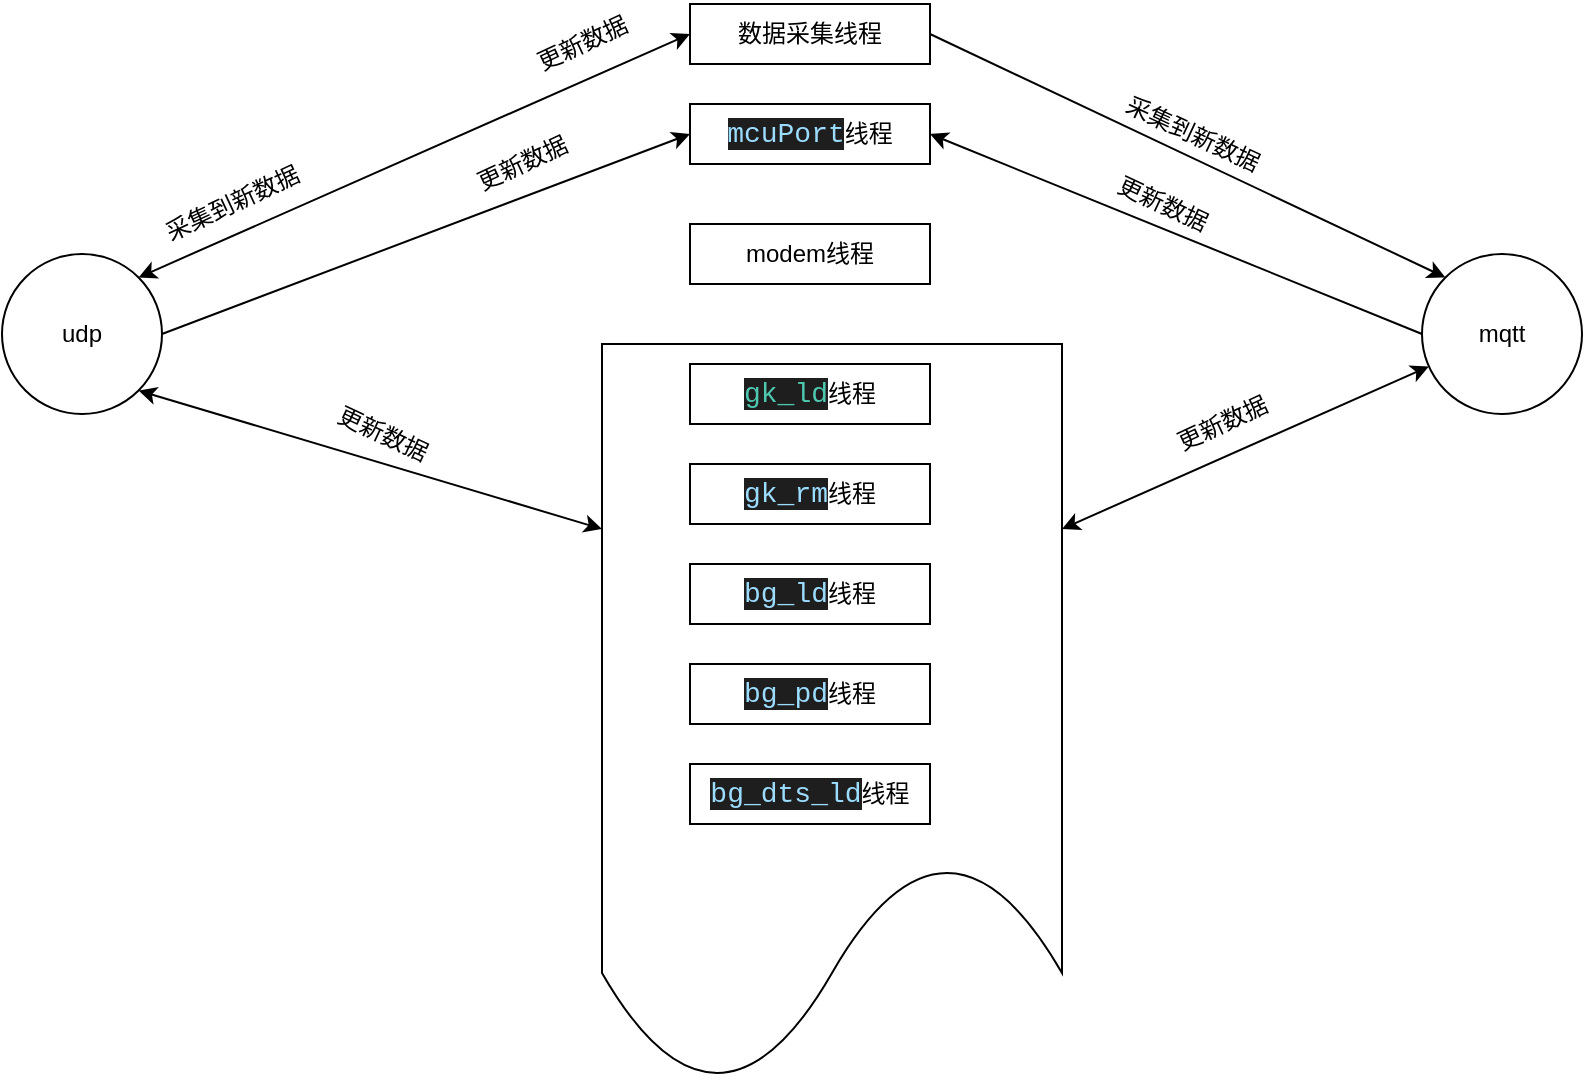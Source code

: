 <mxfile version="14.4.3" type="github" pages="2">
  <diagram id="1zsFQsm4A9rAdIcauHA-" name="Page-1">
    <mxGraphModel dx="1422" dy="762" grid="1" gridSize="10" guides="1" tooltips="1" connect="1" arrows="1" fold="1" page="1" pageScale="1" pageWidth="827" pageHeight="1169" math="0" shadow="0">
      <root>
        <mxCell id="0" />
        <mxCell id="1" parent="0" />
        <mxCell id="V8YfvDira0inXK6Etehh-1" value="数据采集线程" style="rounded=0;whiteSpace=wrap;html=1;" vertex="1" parent="1">
          <mxGeometry x="354" y="45" width="120" height="30" as="geometry" />
        </mxCell>
        <mxCell id="V8YfvDira0inXK6Etehh-2" value="modem线程" style="rounded=0;whiteSpace=wrap;html=1;" vertex="1" parent="1">
          <mxGeometry x="354" y="155" width="120" height="30" as="geometry" />
        </mxCell>
        <mxCell id="V8YfvDira0inXK6Etehh-8" value="&lt;span style=&quot;color: rgb(156 , 220 , 254) ; background-color: rgb(30 , 30 , 30) ; font-family: &amp;#34;consolas&amp;#34; , &amp;#34;courier new&amp;#34; , monospace ; font-size: 14px&quot;&gt;mcuPort&lt;/span&gt;线程" style="rounded=0;whiteSpace=wrap;html=1;" vertex="1" parent="1">
          <mxGeometry x="354" y="95" width="120" height="30" as="geometry" />
        </mxCell>
        <mxCell id="7fIJ4kaBKfZPs4WdM4Qw-12" value="采集到新数据" style="text;html=1;align=center;verticalAlign=middle;resizable=0;points=[];autosize=1;rotation=-25;" vertex="1" parent="1">
          <mxGeometry x="80" y="135" width="90" height="20" as="geometry" />
        </mxCell>
        <mxCell id="7fIJ4kaBKfZPs4WdM4Qw-13" value="更新数据" style="text;html=1;align=center;verticalAlign=middle;resizable=0;points=[];autosize=1;rotation=-25;" vertex="1" parent="1">
          <mxGeometry x="270" y="55" width="60" height="20" as="geometry" />
        </mxCell>
        <mxCell id="7fIJ4kaBKfZPs4WdM4Qw-14" value="&lt;span&gt;udp&lt;/span&gt;" style="ellipse;whiteSpace=wrap;html=1;aspect=fixed;" vertex="1" parent="1">
          <mxGeometry x="10" y="170" width="80" height="80" as="geometry" />
        </mxCell>
        <mxCell id="7fIJ4kaBKfZPs4WdM4Qw-15" value="mqtt" style="ellipse;whiteSpace=wrap;html=1;aspect=fixed;" vertex="1" parent="1">
          <mxGeometry x="720" y="170" width="80" height="80" as="geometry" />
        </mxCell>
        <mxCell id="7fIJ4kaBKfZPs4WdM4Qw-16" value="" style="endArrow=classic;startArrow=classic;html=1;entryX=0;entryY=0.5;entryDx=0;entryDy=0;exitX=1;exitY=0;exitDx=0;exitDy=0;" edge="1" parent="1" source="7fIJ4kaBKfZPs4WdM4Qw-14" target="V8YfvDira0inXK6Etehh-1">
          <mxGeometry width="50" height="50" relative="1" as="geometry">
            <mxPoint x="240" y="165" as="sourcePoint" />
            <mxPoint x="290" y="115" as="targetPoint" />
          </mxGeometry>
        </mxCell>
        <mxCell id="7fIJ4kaBKfZPs4WdM4Qw-17" value="" style="endArrow=none;startArrow=classic;html=1;entryX=1;entryY=0.5;entryDx=0;entryDy=0;exitX=0;exitY=0;exitDx=0;exitDy=0;endFill=0;" edge="1" parent="1" source="7fIJ4kaBKfZPs4WdM4Qw-15" target="V8YfvDira0inXK6Etehh-1">
          <mxGeometry width="50" height="50" relative="1" as="geometry">
            <mxPoint x="570" y="185" as="sourcePoint" />
            <mxPoint x="620" y="135" as="targetPoint" />
          </mxGeometry>
        </mxCell>
        <mxCell id="7fIJ4kaBKfZPs4WdM4Qw-18" value="采集到新数据" style="text;html=1;align=center;verticalAlign=middle;resizable=0;points=[];autosize=1;rotation=25;" vertex="1" parent="1">
          <mxGeometry x="560" y="100" width="90" height="20" as="geometry" />
        </mxCell>
        <mxCell id="7fIJ4kaBKfZPs4WdM4Qw-20" value="" style="endArrow=classic;startArrow=none;html=1;entryX=0;entryY=0.5;entryDx=0;entryDy=0;exitX=1;exitY=0.5;exitDx=0;exitDy=0;startFill=0;" edge="1" parent="1" source="7fIJ4kaBKfZPs4WdM4Qw-14" target="V8YfvDira0inXK6Etehh-8">
          <mxGeometry width="50" height="50" relative="1" as="geometry">
            <mxPoint x="250" y="245" as="sourcePoint" />
            <mxPoint x="300" y="195" as="targetPoint" />
          </mxGeometry>
        </mxCell>
        <mxCell id="7fIJ4kaBKfZPs4WdM4Qw-21" value="更新数据" style="text;html=1;align=center;verticalAlign=middle;resizable=0;points=[];autosize=1;rotation=-25;" vertex="1" parent="1">
          <mxGeometry x="240" y="115" width="60" height="20" as="geometry" />
        </mxCell>
        <mxCell id="7fIJ4kaBKfZPs4WdM4Qw-22" value="" style="endArrow=classic;html=1;entryX=1;entryY=0.5;entryDx=0;entryDy=0;exitX=0;exitY=0.5;exitDx=0;exitDy=0;" edge="1" parent="1" source="7fIJ4kaBKfZPs4WdM4Qw-15" target="V8YfvDira0inXK6Etehh-8">
          <mxGeometry width="50" height="50" relative="1" as="geometry">
            <mxPoint x="580" y="265" as="sourcePoint" />
            <mxPoint x="630" y="215" as="targetPoint" />
          </mxGeometry>
        </mxCell>
        <mxCell id="7fIJ4kaBKfZPs4WdM4Qw-23" value="更新数据" style="text;html=1;align=center;verticalAlign=middle;resizable=0;points=[];autosize=1;rotation=25;" vertex="1" parent="1">
          <mxGeometry x="560" y="135" width="60" height="20" as="geometry" />
        </mxCell>
        <mxCell id="7fIJ4kaBKfZPs4WdM4Qw-24" value="" style="shape=document;whiteSpace=wrap;html=1;boundedLbl=1;" vertex="1" parent="1">
          <mxGeometry x="310" y="215" width="230" height="370" as="geometry" />
        </mxCell>
        <mxCell id="7fIJ4kaBKfZPs4WdM4Qw-25" value="&lt;span style=&quot;color: rgb(78 , 201 , 176) ; background-color: rgb(30 , 30 , 30) ; font-family: &amp;#34;consolas&amp;#34; , &amp;#34;courier new&amp;#34; , monospace ; font-size: 14px&quot;&gt;gk_ld&lt;/span&gt;线程" style="rounded=0;whiteSpace=wrap;html=1;" vertex="1" parent="1">
          <mxGeometry x="354" y="225" width="120" height="30" as="geometry" />
        </mxCell>
        <mxCell id="7fIJ4kaBKfZPs4WdM4Qw-26" value="&lt;span style=&quot;color: rgb(156 , 220 , 254) ; background-color: rgb(30 , 30 , 30) ; font-family: &amp;#34;consolas&amp;#34; , &amp;#34;courier new&amp;#34; , monospace ; font-size: 14px&quot;&gt;gk_rm&lt;/span&gt;线程" style="rounded=0;whiteSpace=wrap;html=1;" vertex="1" parent="1">
          <mxGeometry x="354" y="275" width="120" height="30" as="geometry" />
        </mxCell>
        <mxCell id="7fIJ4kaBKfZPs4WdM4Qw-27" value="&lt;span style=&quot;color: rgb(156 , 220 , 254) ; background-color: rgb(30 , 30 , 30) ; font-family: &amp;#34;consolas&amp;#34; , &amp;#34;courier new&amp;#34; , monospace ; font-size: 14px&quot;&gt;bg_ld&lt;/span&gt;线程" style="rounded=0;whiteSpace=wrap;html=1;" vertex="1" parent="1">
          <mxGeometry x="354" y="325" width="120" height="30" as="geometry" />
        </mxCell>
        <mxCell id="7fIJ4kaBKfZPs4WdM4Qw-28" value="&lt;span style=&quot;color: rgb(156 , 220 , 254) ; background-color: rgb(30 , 30 , 30) ; font-family: &amp;#34;consolas&amp;#34; , &amp;#34;courier new&amp;#34; , monospace ; font-size: 14px&quot;&gt;bg_pd&lt;/span&gt;线程" style="rounded=0;whiteSpace=wrap;html=1;" vertex="1" parent="1">
          <mxGeometry x="354" y="375" width="120" height="30" as="geometry" />
        </mxCell>
        <mxCell id="7fIJ4kaBKfZPs4WdM4Qw-29" value="&lt;span style=&quot;color: rgb(156 , 220 , 254) ; background-color: rgb(30 , 30 , 30) ; font-family: &amp;#34;consolas&amp;#34; , &amp;#34;courier new&amp;#34; , monospace ; font-size: 14px&quot;&gt;bg_dts_ld&lt;/span&gt;线程" style="rounded=0;whiteSpace=wrap;html=1;" vertex="1" parent="1">
          <mxGeometry x="354" y="425" width="120" height="30" as="geometry" />
        </mxCell>
        <mxCell id="7fIJ4kaBKfZPs4WdM4Qw-30" value="" style="endArrow=classic;startArrow=classic;html=1;entryX=1;entryY=1;entryDx=0;entryDy=0;exitX=0;exitY=0.25;exitDx=0;exitDy=0;" edge="1" parent="1" source="7fIJ4kaBKfZPs4WdM4Qw-24" target="7fIJ4kaBKfZPs4WdM4Qw-14">
          <mxGeometry width="50" height="50" relative="1" as="geometry">
            <mxPoint x="340" y="315" as="sourcePoint" />
            <mxPoint x="390" y="265" as="targetPoint" />
          </mxGeometry>
        </mxCell>
        <mxCell id="7fIJ4kaBKfZPs4WdM4Qw-31" value="" style="endArrow=classic;startArrow=classic;html=1;exitX=1;exitY=0.25;exitDx=0;exitDy=0;" edge="1" parent="1" source="7fIJ4kaBKfZPs4WdM4Qw-24" target="7fIJ4kaBKfZPs4WdM4Qw-15">
          <mxGeometry width="50" height="50" relative="1" as="geometry">
            <mxPoint x="640" y="315" as="sourcePoint" />
            <mxPoint x="690" y="265" as="targetPoint" />
          </mxGeometry>
        </mxCell>
        <mxCell id="7fIJ4kaBKfZPs4WdM4Qw-32" value="更新数据" style="text;html=1;align=center;verticalAlign=middle;resizable=0;points=[];autosize=1;rotation=-25;" vertex="1" parent="1">
          <mxGeometry x="590" y="245" width="60" height="20" as="geometry" />
        </mxCell>
        <mxCell id="7fIJ4kaBKfZPs4WdM4Qw-33" value="更新数据" style="text;html=1;align=center;verticalAlign=middle;resizable=0;points=[];autosize=1;rotation=25;" vertex="1" parent="1">
          <mxGeometry x="170" y="250" width="60" height="20" as="geometry" />
        </mxCell>
      </root>
    </mxGraphModel>
  </diagram>
  <diagram id="gMFljoQSAsZ3_rMPm0vx" name="框架">
    <mxGraphModel dx="948" dy="1677" grid="1" gridSize="10" guides="1" tooltips="1" connect="1" arrows="1" fold="1" page="1" pageScale="1" pageWidth="827" pageHeight="1169" math="0" shadow="0">
      <root>
        <mxCell id="nVvnZ7FWzNcinvpqGc-C-0" />
        <mxCell id="nVvnZ7FWzNcinvpqGc-C-1" parent="nVvnZ7FWzNcinvpqGc-C-0" />
        <mxCell id="nVvnZ7FWzNcinvpqGc-C-2" value="ARM" style="rounded=0;whiteSpace=wrap;html=1;" vertex="1" parent="nVvnZ7FWzNcinvpqGc-C-1">
          <mxGeometry x="260" y="210" width="160" height="150" as="geometry" />
        </mxCell>
        <mxCell id="nVvnZ7FWzNcinvpqGc-C-3" value="pc端上位机软件dts-mqtt.exe" style="rounded=0;whiteSpace=wrap;html=1;" vertex="1" parent="nVvnZ7FWzNcinvpqGc-C-1">
          <mxGeometry x="560" y="215" width="170" height="140" as="geometry" />
        </mxCell>
        <mxCell id="nVvnZ7FWzNcinvpqGc-C-4" value="" style="endArrow=classic;startArrow=classic;html=1;entryX=0;entryY=0.5;entryDx=0;entryDy=0;exitX=1;exitY=0.5;exitDx=0;exitDy=0;" edge="1" parent="nVvnZ7FWzNcinvpqGc-C-1" source="nVvnZ7FWzNcinvpqGc-C-2" target="nVvnZ7FWzNcinvpqGc-C-3">
          <mxGeometry width="50" height="50" relative="1" as="geometry">
            <mxPoint x="450" y="320" as="sourcePoint" />
            <mxPoint x="500" y="270" as="targetPoint" />
          </mxGeometry>
        </mxCell>
        <mxCell id="nVvnZ7FWzNcinvpqGc-C-5" value="网线" style="edgeLabel;html=1;align=center;verticalAlign=middle;resizable=0;points=[];" vertex="1" connectable="0" parent="nVvnZ7FWzNcinvpqGc-C-4">
          <mxGeometry x="-0.272" y="-2" relative="1" as="geometry">
            <mxPoint x="12.67" y="-2" as="offset" />
          </mxGeometry>
        </mxCell>
        <mxCell id="KjcJydnsZrXQjGCYSekS-0" value="MCU" style="rounded=0;whiteSpace=wrap;html=1;" vertex="1" parent="nVvnZ7FWzNcinvpqGc-C-1">
          <mxGeometry x="255" y="-100" width="170" height="150" as="geometry" />
        </mxCell>
        <mxCell id="KjcJydnsZrXQjGCYSekS-1" value="GK_LD" style="rounded=0;whiteSpace=wrap;html=1;" vertex="1" parent="nVvnZ7FWzNcinvpqGc-C-1">
          <mxGeometry x="50" y="210" width="70" height="30" as="geometry" />
        </mxCell>
        <mxCell id="KjcJydnsZrXQjGCYSekS-2" value="GK_RM" style="rounded=0;whiteSpace=wrap;html=1;" vertex="1" parent="nVvnZ7FWzNcinvpqGc-C-1">
          <mxGeometry x="50" y="250" width="70" height="30" as="geometry" />
        </mxCell>
        <mxCell id="KjcJydnsZrXQjGCYSekS-3" value="BG_LD" style="rounded=0;whiteSpace=wrap;html=1;" vertex="1" parent="nVvnZ7FWzNcinvpqGc-C-1">
          <mxGeometry x="50" y="290" width="70" height="30" as="geometry" />
        </mxCell>
        <mxCell id="KjcJydnsZrXQjGCYSekS-4" value="BG_PD" style="rounded=0;whiteSpace=wrap;html=1;" vertex="1" parent="nVvnZ7FWzNcinvpqGc-C-1">
          <mxGeometry x="50" y="330" width="70" height="30" as="geometry" />
        </mxCell>
        <mxCell id="yC3D5d9e25KzteN8Wha6-1" value="FPGA" style="rounded=0;whiteSpace=wrap;html=1;" vertex="1" parent="nVvnZ7FWzNcinvpqGc-C-1">
          <mxGeometry x="260" y="455" width="160" height="130" as="geometry" />
        </mxCell>
        <mxCell id="yC3D5d9e25KzteN8Wha6-2" value="" style="endArrow=classic;startArrow=classic;html=1;entryX=0.5;entryY=1;entryDx=0;entryDy=0;exitX=0.5;exitY=0;exitDx=0;exitDy=0;" edge="1" parent="nVvnZ7FWzNcinvpqGc-C-1" source="nVvnZ7FWzNcinvpqGc-C-2" target="KjcJydnsZrXQjGCYSekS-0">
          <mxGeometry width="50" height="50" relative="1" as="geometry">
            <mxPoint x="330" y="120" as="sourcePoint" />
            <mxPoint x="380" y="70" as="targetPoint" />
            <Array as="points">
              <mxPoint x="340" y="120" />
            </Array>
          </mxGeometry>
        </mxCell>
        <mxCell id="yC3D5d9e25KzteN8Wha6-3" value="串口9600" style="edgeLabel;html=1;align=center;verticalAlign=middle;resizable=0;points=[];" vertex="1" connectable="0" parent="yC3D5d9e25KzteN8Wha6-2">
          <mxGeometry x="0.371" y="1" relative="1" as="geometry">
            <mxPoint as="offset" />
          </mxGeometry>
        </mxCell>
        <mxCell id="yC3D5d9e25KzteN8Wha6-4" value="" style="endArrow=classic;startArrow=classic;html=1;entryX=0.5;entryY=1;entryDx=0;entryDy=0;" edge="1" parent="nVvnZ7FWzNcinvpqGc-C-1" source="yC3D5d9e25KzteN8Wha6-1" target="nVvnZ7FWzNcinvpqGc-C-2">
          <mxGeometry width="50" height="50" relative="1" as="geometry">
            <mxPoint x="320" y="430" as="sourcePoint" />
            <mxPoint x="370" y="380" as="targetPoint" />
          </mxGeometry>
        </mxCell>
        <mxCell id="yC3D5d9e25KzteN8Wha6-5" value="PCIE" style="edgeLabel;html=1;align=center;verticalAlign=middle;resizable=0;points=[];" vertex="1" connectable="0" parent="yC3D5d9e25KzteN8Wha6-4">
          <mxGeometry x="0.516" y="-1" relative="1" as="geometry">
            <mxPoint x="-1" y="7" as="offset" />
          </mxGeometry>
        </mxCell>
      </root>
    </mxGraphModel>
  </diagram>
</mxfile>
